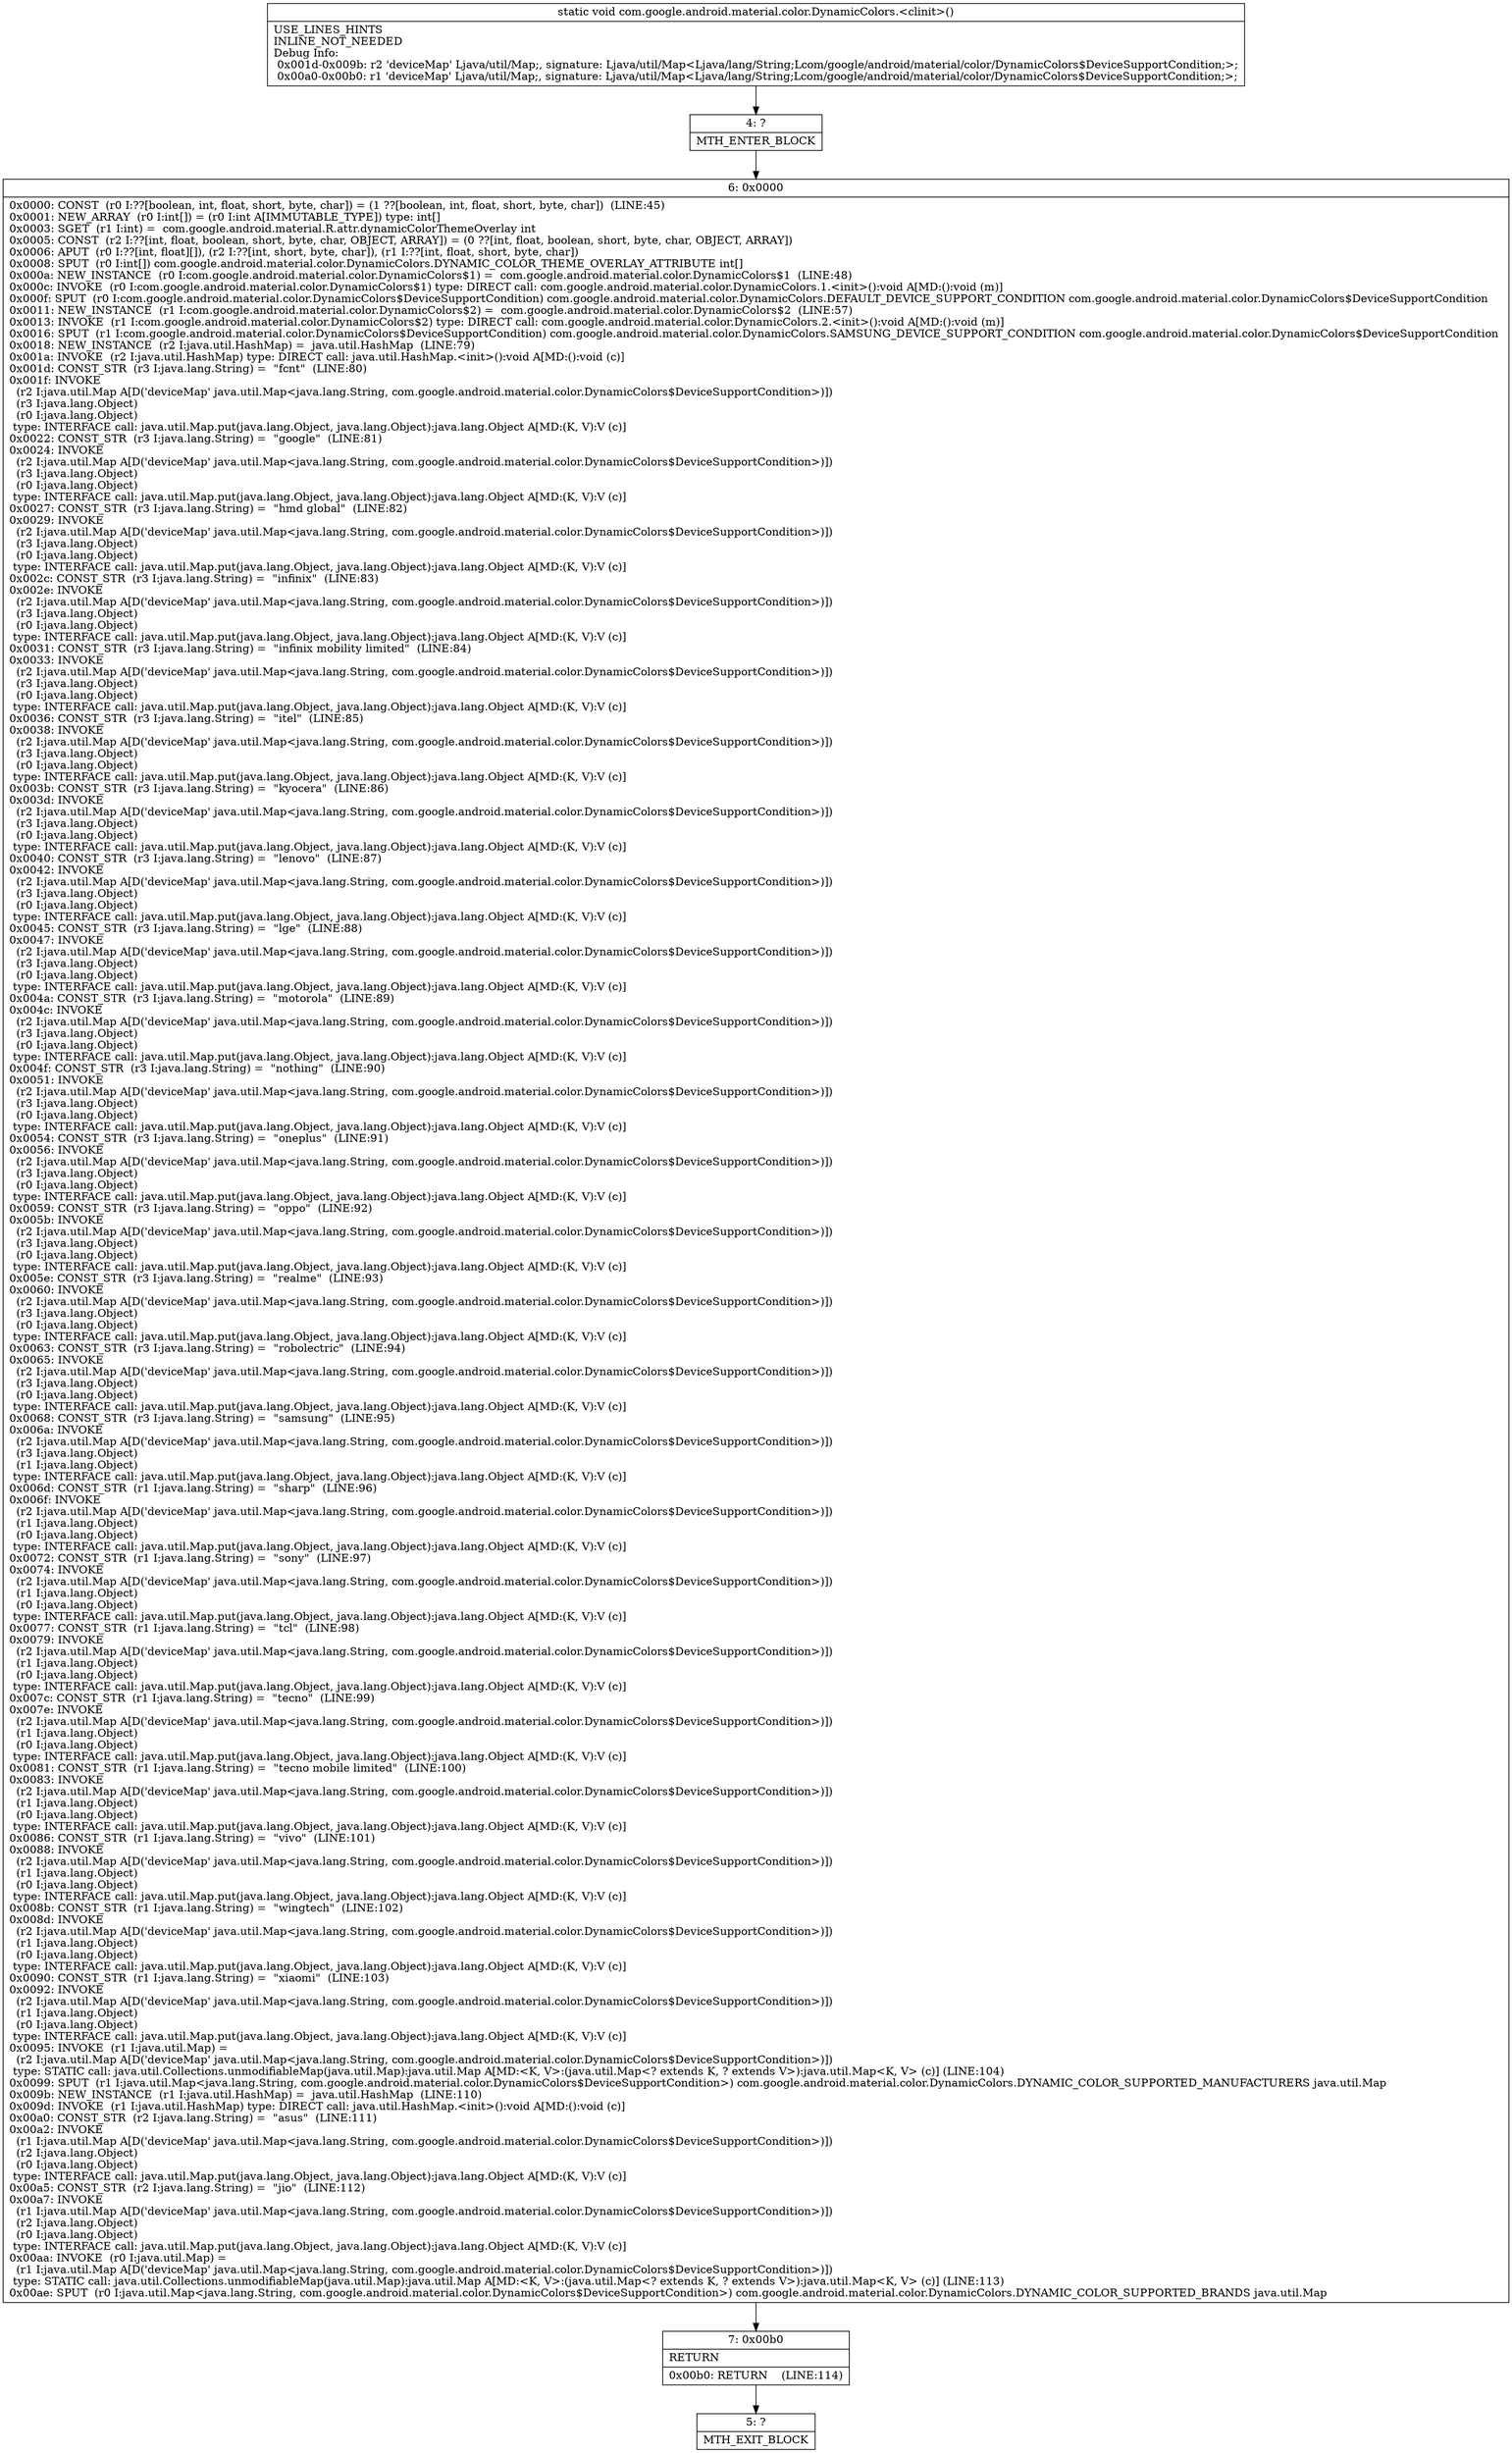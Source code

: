 digraph "CFG forcom.google.android.material.color.DynamicColors.\<clinit\>()V" {
Node_4 [shape=record,label="{4\:\ ?|MTH_ENTER_BLOCK\l}"];
Node_6 [shape=record,label="{6\:\ 0x0000|0x0000: CONST  (r0 I:??[boolean, int, float, short, byte, char]) = (1 ??[boolean, int, float, short, byte, char])  (LINE:45)\l0x0001: NEW_ARRAY  (r0 I:int[]) = (r0 I:int A[IMMUTABLE_TYPE]) type: int[] \l0x0003: SGET  (r1 I:int) =  com.google.android.material.R.attr.dynamicColorThemeOverlay int \l0x0005: CONST  (r2 I:??[int, float, boolean, short, byte, char, OBJECT, ARRAY]) = (0 ??[int, float, boolean, short, byte, char, OBJECT, ARRAY]) \l0x0006: APUT  (r0 I:??[int, float][]), (r2 I:??[int, short, byte, char]), (r1 I:??[int, float, short, byte, char]) \l0x0008: SPUT  (r0 I:int[]) com.google.android.material.color.DynamicColors.DYNAMIC_COLOR_THEME_OVERLAY_ATTRIBUTE int[] \l0x000a: NEW_INSTANCE  (r0 I:com.google.android.material.color.DynamicColors$1) =  com.google.android.material.color.DynamicColors$1  (LINE:48)\l0x000c: INVOKE  (r0 I:com.google.android.material.color.DynamicColors$1) type: DIRECT call: com.google.android.material.color.DynamicColors.1.\<init\>():void A[MD:():void (m)]\l0x000f: SPUT  (r0 I:com.google.android.material.color.DynamicColors$DeviceSupportCondition) com.google.android.material.color.DynamicColors.DEFAULT_DEVICE_SUPPORT_CONDITION com.google.android.material.color.DynamicColors$DeviceSupportCondition \l0x0011: NEW_INSTANCE  (r1 I:com.google.android.material.color.DynamicColors$2) =  com.google.android.material.color.DynamicColors$2  (LINE:57)\l0x0013: INVOKE  (r1 I:com.google.android.material.color.DynamicColors$2) type: DIRECT call: com.google.android.material.color.DynamicColors.2.\<init\>():void A[MD:():void (m)]\l0x0016: SPUT  (r1 I:com.google.android.material.color.DynamicColors$DeviceSupportCondition) com.google.android.material.color.DynamicColors.SAMSUNG_DEVICE_SUPPORT_CONDITION com.google.android.material.color.DynamicColors$DeviceSupportCondition \l0x0018: NEW_INSTANCE  (r2 I:java.util.HashMap) =  java.util.HashMap  (LINE:79)\l0x001a: INVOKE  (r2 I:java.util.HashMap) type: DIRECT call: java.util.HashMap.\<init\>():void A[MD:():void (c)]\l0x001d: CONST_STR  (r3 I:java.lang.String) =  \"fcnt\"  (LINE:80)\l0x001f: INVOKE  \l  (r2 I:java.util.Map A[D('deviceMap' java.util.Map\<java.lang.String, com.google.android.material.color.DynamicColors$DeviceSupportCondition\>)])\l  (r3 I:java.lang.Object)\l  (r0 I:java.lang.Object)\l type: INTERFACE call: java.util.Map.put(java.lang.Object, java.lang.Object):java.lang.Object A[MD:(K, V):V (c)]\l0x0022: CONST_STR  (r3 I:java.lang.String) =  \"google\"  (LINE:81)\l0x0024: INVOKE  \l  (r2 I:java.util.Map A[D('deviceMap' java.util.Map\<java.lang.String, com.google.android.material.color.DynamicColors$DeviceSupportCondition\>)])\l  (r3 I:java.lang.Object)\l  (r0 I:java.lang.Object)\l type: INTERFACE call: java.util.Map.put(java.lang.Object, java.lang.Object):java.lang.Object A[MD:(K, V):V (c)]\l0x0027: CONST_STR  (r3 I:java.lang.String) =  \"hmd global\"  (LINE:82)\l0x0029: INVOKE  \l  (r2 I:java.util.Map A[D('deviceMap' java.util.Map\<java.lang.String, com.google.android.material.color.DynamicColors$DeviceSupportCondition\>)])\l  (r3 I:java.lang.Object)\l  (r0 I:java.lang.Object)\l type: INTERFACE call: java.util.Map.put(java.lang.Object, java.lang.Object):java.lang.Object A[MD:(K, V):V (c)]\l0x002c: CONST_STR  (r3 I:java.lang.String) =  \"infinix\"  (LINE:83)\l0x002e: INVOKE  \l  (r2 I:java.util.Map A[D('deviceMap' java.util.Map\<java.lang.String, com.google.android.material.color.DynamicColors$DeviceSupportCondition\>)])\l  (r3 I:java.lang.Object)\l  (r0 I:java.lang.Object)\l type: INTERFACE call: java.util.Map.put(java.lang.Object, java.lang.Object):java.lang.Object A[MD:(K, V):V (c)]\l0x0031: CONST_STR  (r3 I:java.lang.String) =  \"infinix mobility limited\"  (LINE:84)\l0x0033: INVOKE  \l  (r2 I:java.util.Map A[D('deviceMap' java.util.Map\<java.lang.String, com.google.android.material.color.DynamicColors$DeviceSupportCondition\>)])\l  (r3 I:java.lang.Object)\l  (r0 I:java.lang.Object)\l type: INTERFACE call: java.util.Map.put(java.lang.Object, java.lang.Object):java.lang.Object A[MD:(K, V):V (c)]\l0x0036: CONST_STR  (r3 I:java.lang.String) =  \"itel\"  (LINE:85)\l0x0038: INVOKE  \l  (r2 I:java.util.Map A[D('deviceMap' java.util.Map\<java.lang.String, com.google.android.material.color.DynamicColors$DeviceSupportCondition\>)])\l  (r3 I:java.lang.Object)\l  (r0 I:java.lang.Object)\l type: INTERFACE call: java.util.Map.put(java.lang.Object, java.lang.Object):java.lang.Object A[MD:(K, V):V (c)]\l0x003b: CONST_STR  (r3 I:java.lang.String) =  \"kyocera\"  (LINE:86)\l0x003d: INVOKE  \l  (r2 I:java.util.Map A[D('deviceMap' java.util.Map\<java.lang.String, com.google.android.material.color.DynamicColors$DeviceSupportCondition\>)])\l  (r3 I:java.lang.Object)\l  (r0 I:java.lang.Object)\l type: INTERFACE call: java.util.Map.put(java.lang.Object, java.lang.Object):java.lang.Object A[MD:(K, V):V (c)]\l0x0040: CONST_STR  (r3 I:java.lang.String) =  \"lenovo\"  (LINE:87)\l0x0042: INVOKE  \l  (r2 I:java.util.Map A[D('deviceMap' java.util.Map\<java.lang.String, com.google.android.material.color.DynamicColors$DeviceSupportCondition\>)])\l  (r3 I:java.lang.Object)\l  (r0 I:java.lang.Object)\l type: INTERFACE call: java.util.Map.put(java.lang.Object, java.lang.Object):java.lang.Object A[MD:(K, V):V (c)]\l0x0045: CONST_STR  (r3 I:java.lang.String) =  \"lge\"  (LINE:88)\l0x0047: INVOKE  \l  (r2 I:java.util.Map A[D('deviceMap' java.util.Map\<java.lang.String, com.google.android.material.color.DynamicColors$DeviceSupportCondition\>)])\l  (r3 I:java.lang.Object)\l  (r0 I:java.lang.Object)\l type: INTERFACE call: java.util.Map.put(java.lang.Object, java.lang.Object):java.lang.Object A[MD:(K, V):V (c)]\l0x004a: CONST_STR  (r3 I:java.lang.String) =  \"motorola\"  (LINE:89)\l0x004c: INVOKE  \l  (r2 I:java.util.Map A[D('deviceMap' java.util.Map\<java.lang.String, com.google.android.material.color.DynamicColors$DeviceSupportCondition\>)])\l  (r3 I:java.lang.Object)\l  (r0 I:java.lang.Object)\l type: INTERFACE call: java.util.Map.put(java.lang.Object, java.lang.Object):java.lang.Object A[MD:(K, V):V (c)]\l0x004f: CONST_STR  (r3 I:java.lang.String) =  \"nothing\"  (LINE:90)\l0x0051: INVOKE  \l  (r2 I:java.util.Map A[D('deviceMap' java.util.Map\<java.lang.String, com.google.android.material.color.DynamicColors$DeviceSupportCondition\>)])\l  (r3 I:java.lang.Object)\l  (r0 I:java.lang.Object)\l type: INTERFACE call: java.util.Map.put(java.lang.Object, java.lang.Object):java.lang.Object A[MD:(K, V):V (c)]\l0x0054: CONST_STR  (r3 I:java.lang.String) =  \"oneplus\"  (LINE:91)\l0x0056: INVOKE  \l  (r2 I:java.util.Map A[D('deviceMap' java.util.Map\<java.lang.String, com.google.android.material.color.DynamicColors$DeviceSupportCondition\>)])\l  (r3 I:java.lang.Object)\l  (r0 I:java.lang.Object)\l type: INTERFACE call: java.util.Map.put(java.lang.Object, java.lang.Object):java.lang.Object A[MD:(K, V):V (c)]\l0x0059: CONST_STR  (r3 I:java.lang.String) =  \"oppo\"  (LINE:92)\l0x005b: INVOKE  \l  (r2 I:java.util.Map A[D('deviceMap' java.util.Map\<java.lang.String, com.google.android.material.color.DynamicColors$DeviceSupportCondition\>)])\l  (r3 I:java.lang.Object)\l  (r0 I:java.lang.Object)\l type: INTERFACE call: java.util.Map.put(java.lang.Object, java.lang.Object):java.lang.Object A[MD:(K, V):V (c)]\l0x005e: CONST_STR  (r3 I:java.lang.String) =  \"realme\"  (LINE:93)\l0x0060: INVOKE  \l  (r2 I:java.util.Map A[D('deviceMap' java.util.Map\<java.lang.String, com.google.android.material.color.DynamicColors$DeviceSupportCondition\>)])\l  (r3 I:java.lang.Object)\l  (r0 I:java.lang.Object)\l type: INTERFACE call: java.util.Map.put(java.lang.Object, java.lang.Object):java.lang.Object A[MD:(K, V):V (c)]\l0x0063: CONST_STR  (r3 I:java.lang.String) =  \"robolectric\"  (LINE:94)\l0x0065: INVOKE  \l  (r2 I:java.util.Map A[D('deviceMap' java.util.Map\<java.lang.String, com.google.android.material.color.DynamicColors$DeviceSupportCondition\>)])\l  (r3 I:java.lang.Object)\l  (r0 I:java.lang.Object)\l type: INTERFACE call: java.util.Map.put(java.lang.Object, java.lang.Object):java.lang.Object A[MD:(K, V):V (c)]\l0x0068: CONST_STR  (r3 I:java.lang.String) =  \"samsung\"  (LINE:95)\l0x006a: INVOKE  \l  (r2 I:java.util.Map A[D('deviceMap' java.util.Map\<java.lang.String, com.google.android.material.color.DynamicColors$DeviceSupportCondition\>)])\l  (r3 I:java.lang.Object)\l  (r1 I:java.lang.Object)\l type: INTERFACE call: java.util.Map.put(java.lang.Object, java.lang.Object):java.lang.Object A[MD:(K, V):V (c)]\l0x006d: CONST_STR  (r1 I:java.lang.String) =  \"sharp\"  (LINE:96)\l0x006f: INVOKE  \l  (r2 I:java.util.Map A[D('deviceMap' java.util.Map\<java.lang.String, com.google.android.material.color.DynamicColors$DeviceSupportCondition\>)])\l  (r1 I:java.lang.Object)\l  (r0 I:java.lang.Object)\l type: INTERFACE call: java.util.Map.put(java.lang.Object, java.lang.Object):java.lang.Object A[MD:(K, V):V (c)]\l0x0072: CONST_STR  (r1 I:java.lang.String) =  \"sony\"  (LINE:97)\l0x0074: INVOKE  \l  (r2 I:java.util.Map A[D('deviceMap' java.util.Map\<java.lang.String, com.google.android.material.color.DynamicColors$DeviceSupportCondition\>)])\l  (r1 I:java.lang.Object)\l  (r0 I:java.lang.Object)\l type: INTERFACE call: java.util.Map.put(java.lang.Object, java.lang.Object):java.lang.Object A[MD:(K, V):V (c)]\l0x0077: CONST_STR  (r1 I:java.lang.String) =  \"tcl\"  (LINE:98)\l0x0079: INVOKE  \l  (r2 I:java.util.Map A[D('deviceMap' java.util.Map\<java.lang.String, com.google.android.material.color.DynamicColors$DeviceSupportCondition\>)])\l  (r1 I:java.lang.Object)\l  (r0 I:java.lang.Object)\l type: INTERFACE call: java.util.Map.put(java.lang.Object, java.lang.Object):java.lang.Object A[MD:(K, V):V (c)]\l0x007c: CONST_STR  (r1 I:java.lang.String) =  \"tecno\"  (LINE:99)\l0x007e: INVOKE  \l  (r2 I:java.util.Map A[D('deviceMap' java.util.Map\<java.lang.String, com.google.android.material.color.DynamicColors$DeviceSupportCondition\>)])\l  (r1 I:java.lang.Object)\l  (r0 I:java.lang.Object)\l type: INTERFACE call: java.util.Map.put(java.lang.Object, java.lang.Object):java.lang.Object A[MD:(K, V):V (c)]\l0x0081: CONST_STR  (r1 I:java.lang.String) =  \"tecno mobile limited\"  (LINE:100)\l0x0083: INVOKE  \l  (r2 I:java.util.Map A[D('deviceMap' java.util.Map\<java.lang.String, com.google.android.material.color.DynamicColors$DeviceSupportCondition\>)])\l  (r1 I:java.lang.Object)\l  (r0 I:java.lang.Object)\l type: INTERFACE call: java.util.Map.put(java.lang.Object, java.lang.Object):java.lang.Object A[MD:(K, V):V (c)]\l0x0086: CONST_STR  (r1 I:java.lang.String) =  \"vivo\"  (LINE:101)\l0x0088: INVOKE  \l  (r2 I:java.util.Map A[D('deviceMap' java.util.Map\<java.lang.String, com.google.android.material.color.DynamicColors$DeviceSupportCondition\>)])\l  (r1 I:java.lang.Object)\l  (r0 I:java.lang.Object)\l type: INTERFACE call: java.util.Map.put(java.lang.Object, java.lang.Object):java.lang.Object A[MD:(K, V):V (c)]\l0x008b: CONST_STR  (r1 I:java.lang.String) =  \"wingtech\"  (LINE:102)\l0x008d: INVOKE  \l  (r2 I:java.util.Map A[D('deviceMap' java.util.Map\<java.lang.String, com.google.android.material.color.DynamicColors$DeviceSupportCondition\>)])\l  (r1 I:java.lang.Object)\l  (r0 I:java.lang.Object)\l type: INTERFACE call: java.util.Map.put(java.lang.Object, java.lang.Object):java.lang.Object A[MD:(K, V):V (c)]\l0x0090: CONST_STR  (r1 I:java.lang.String) =  \"xiaomi\"  (LINE:103)\l0x0092: INVOKE  \l  (r2 I:java.util.Map A[D('deviceMap' java.util.Map\<java.lang.String, com.google.android.material.color.DynamicColors$DeviceSupportCondition\>)])\l  (r1 I:java.lang.Object)\l  (r0 I:java.lang.Object)\l type: INTERFACE call: java.util.Map.put(java.lang.Object, java.lang.Object):java.lang.Object A[MD:(K, V):V (c)]\l0x0095: INVOKE  (r1 I:java.util.Map) = \l  (r2 I:java.util.Map A[D('deviceMap' java.util.Map\<java.lang.String, com.google.android.material.color.DynamicColors$DeviceSupportCondition\>)])\l type: STATIC call: java.util.Collections.unmodifiableMap(java.util.Map):java.util.Map A[MD:\<K, V\>:(java.util.Map\<? extends K, ? extends V\>):java.util.Map\<K, V\> (c)] (LINE:104)\l0x0099: SPUT  (r1 I:java.util.Map\<java.lang.String, com.google.android.material.color.DynamicColors$DeviceSupportCondition\>) com.google.android.material.color.DynamicColors.DYNAMIC_COLOR_SUPPORTED_MANUFACTURERS java.util.Map \l0x009b: NEW_INSTANCE  (r1 I:java.util.HashMap) =  java.util.HashMap  (LINE:110)\l0x009d: INVOKE  (r1 I:java.util.HashMap) type: DIRECT call: java.util.HashMap.\<init\>():void A[MD:():void (c)]\l0x00a0: CONST_STR  (r2 I:java.lang.String) =  \"asus\"  (LINE:111)\l0x00a2: INVOKE  \l  (r1 I:java.util.Map A[D('deviceMap' java.util.Map\<java.lang.String, com.google.android.material.color.DynamicColors$DeviceSupportCondition\>)])\l  (r2 I:java.lang.Object)\l  (r0 I:java.lang.Object)\l type: INTERFACE call: java.util.Map.put(java.lang.Object, java.lang.Object):java.lang.Object A[MD:(K, V):V (c)]\l0x00a5: CONST_STR  (r2 I:java.lang.String) =  \"jio\"  (LINE:112)\l0x00a7: INVOKE  \l  (r1 I:java.util.Map A[D('deviceMap' java.util.Map\<java.lang.String, com.google.android.material.color.DynamicColors$DeviceSupportCondition\>)])\l  (r2 I:java.lang.Object)\l  (r0 I:java.lang.Object)\l type: INTERFACE call: java.util.Map.put(java.lang.Object, java.lang.Object):java.lang.Object A[MD:(K, V):V (c)]\l0x00aa: INVOKE  (r0 I:java.util.Map) = \l  (r1 I:java.util.Map A[D('deviceMap' java.util.Map\<java.lang.String, com.google.android.material.color.DynamicColors$DeviceSupportCondition\>)])\l type: STATIC call: java.util.Collections.unmodifiableMap(java.util.Map):java.util.Map A[MD:\<K, V\>:(java.util.Map\<? extends K, ? extends V\>):java.util.Map\<K, V\> (c)] (LINE:113)\l0x00ae: SPUT  (r0 I:java.util.Map\<java.lang.String, com.google.android.material.color.DynamicColors$DeviceSupportCondition\>) com.google.android.material.color.DynamicColors.DYNAMIC_COLOR_SUPPORTED_BRANDS java.util.Map \l}"];
Node_7 [shape=record,label="{7\:\ 0x00b0|RETURN\l|0x00b0: RETURN    (LINE:114)\l}"];
Node_5 [shape=record,label="{5\:\ ?|MTH_EXIT_BLOCK\l}"];
MethodNode[shape=record,label="{static void com.google.android.material.color.DynamicColors.\<clinit\>()  | USE_LINES_HINTS\lINLINE_NOT_NEEDED\lDebug Info:\l  0x001d\-0x009b: r2 'deviceMap' Ljava\/util\/Map;, signature: Ljava\/util\/Map\<Ljava\/lang\/String;Lcom\/google\/android\/material\/color\/DynamicColors$DeviceSupportCondition;\>;\l  0x00a0\-0x00b0: r1 'deviceMap' Ljava\/util\/Map;, signature: Ljava\/util\/Map\<Ljava\/lang\/String;Lcom\/google\/android\/material\/color\/DynamicColors$DeviceSupportCondition;\>;\l}"];
MethodNode -> Node_4;Node_4 -> Node_6;
Node_6 -> Node_7;
Node_7 -> Node_5;
}

